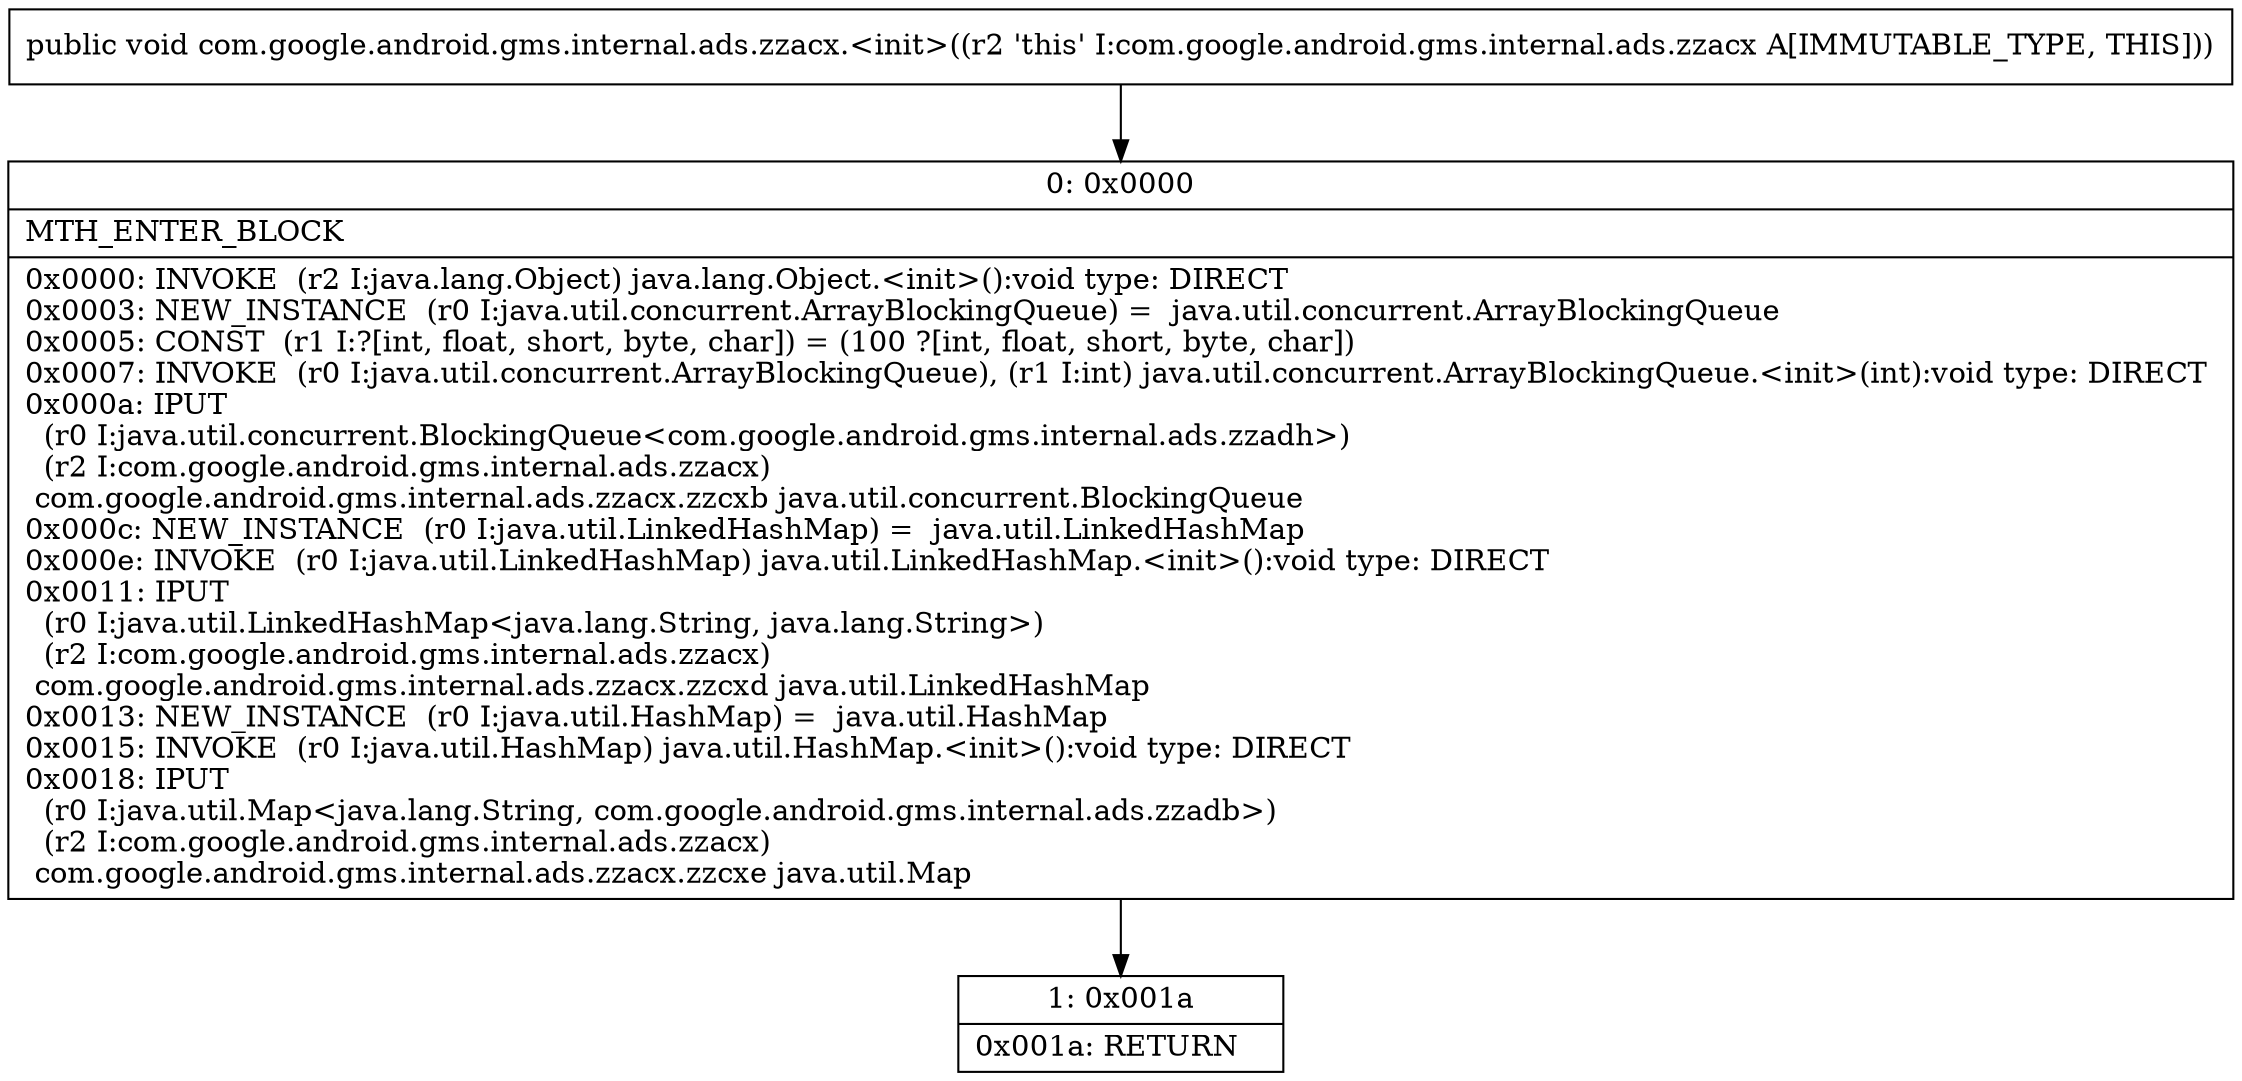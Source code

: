 digraph "CFG forcom.google.android.gms.internal.ads.zzacx.\<init\>()V" {
Node_0 [shape=record,label="{0\:\ 0x0000|MTH_ENTER_BLOCK\l|0x0000: INVOKE  (r2 I:java.lang.Object) java.lang.Object.\<init\>():void type: DIRECT \l0x0003: NEW_INSTANCE  (r0 I:java.util.concurrent.ArrayBlockingQueue) =  java.util.concurrent.ArrayBlockingQueue \l0x0005: CONST  (r1 I:?[int, float, short, byte, char]) = (100 ?[int, float, short, byte, char]) \l0x0007: INVOKE  (r0 I:java.util.concurrent.ArrayBlockingQueue), (r1 I:int) java.util.concurrent.ArrayBlockingQueue.\<init\>(int):void type: DIRECT \l0x000a: IPUT  \l  (r0 I:java.util.concurrent.BlockingQueue\<com.google.android.gms.internal.ads.zzadh\>)\l  (r2 I:com.google.android.gms.internal.ads.zzacx)\l com.google.android.gms.internal.ads.zzacx.zzcxb java.util.concurrent.BlockingQueue \l0x000c: NEW_INSTANCE  (r0 I:java.util.LinkedHashMap) =  java.util.LinkedHashMap \l0x000e: INVOKE  (r0 I:java.util.LinkedHashMap) java.util.LinkedHashMap.\<init\>():void type: DIRECT \l0x0011: IPUT  \l  (r0 I:java.util.LinkedHashMap\<java.lang.String, java.lang.String\>)\l  (r2 I:com.google.android.gms.internal.ads.zzacx)\l com.google.android.gms.internal.ads.zzacx.zzcxd java.util.LinkedHashMap \l0x0013: NEW_INSTANCE  (r0 I:java.util.HashMap) =  java.util.HashMap \l0x0015: INVOKE  (r0 I:java.util.HashMap) java.util.HashMap.\<init\>():void type: DIRECT \l0x0018: IPUT  \l  (r0 I:java.util.Map\<java.lang.String, com.google.android.gms.internal.ads.zzadb\>)\l  (r2 I:com.google.android.gms.internal.ads.zzacx)\l com.google.android.gms.internal.ads.zzacx.zzcxe java.util.Map \l}"];
Node_1 [shape=record,label="{1\:\ 0x001a|0x001a: RETURN   \l}"];
MethodNode[shape=record,label="{public void com.google.android.gms.internal.ads.zzacx.\<init\>((r2 'this' I:com.google.android.gms.internal.ads.zzacx A[IMMUTABLE_TYPE, THIS])) }"];
MethodNode -> Node_0;
Node_0 -> Node_1;
}


